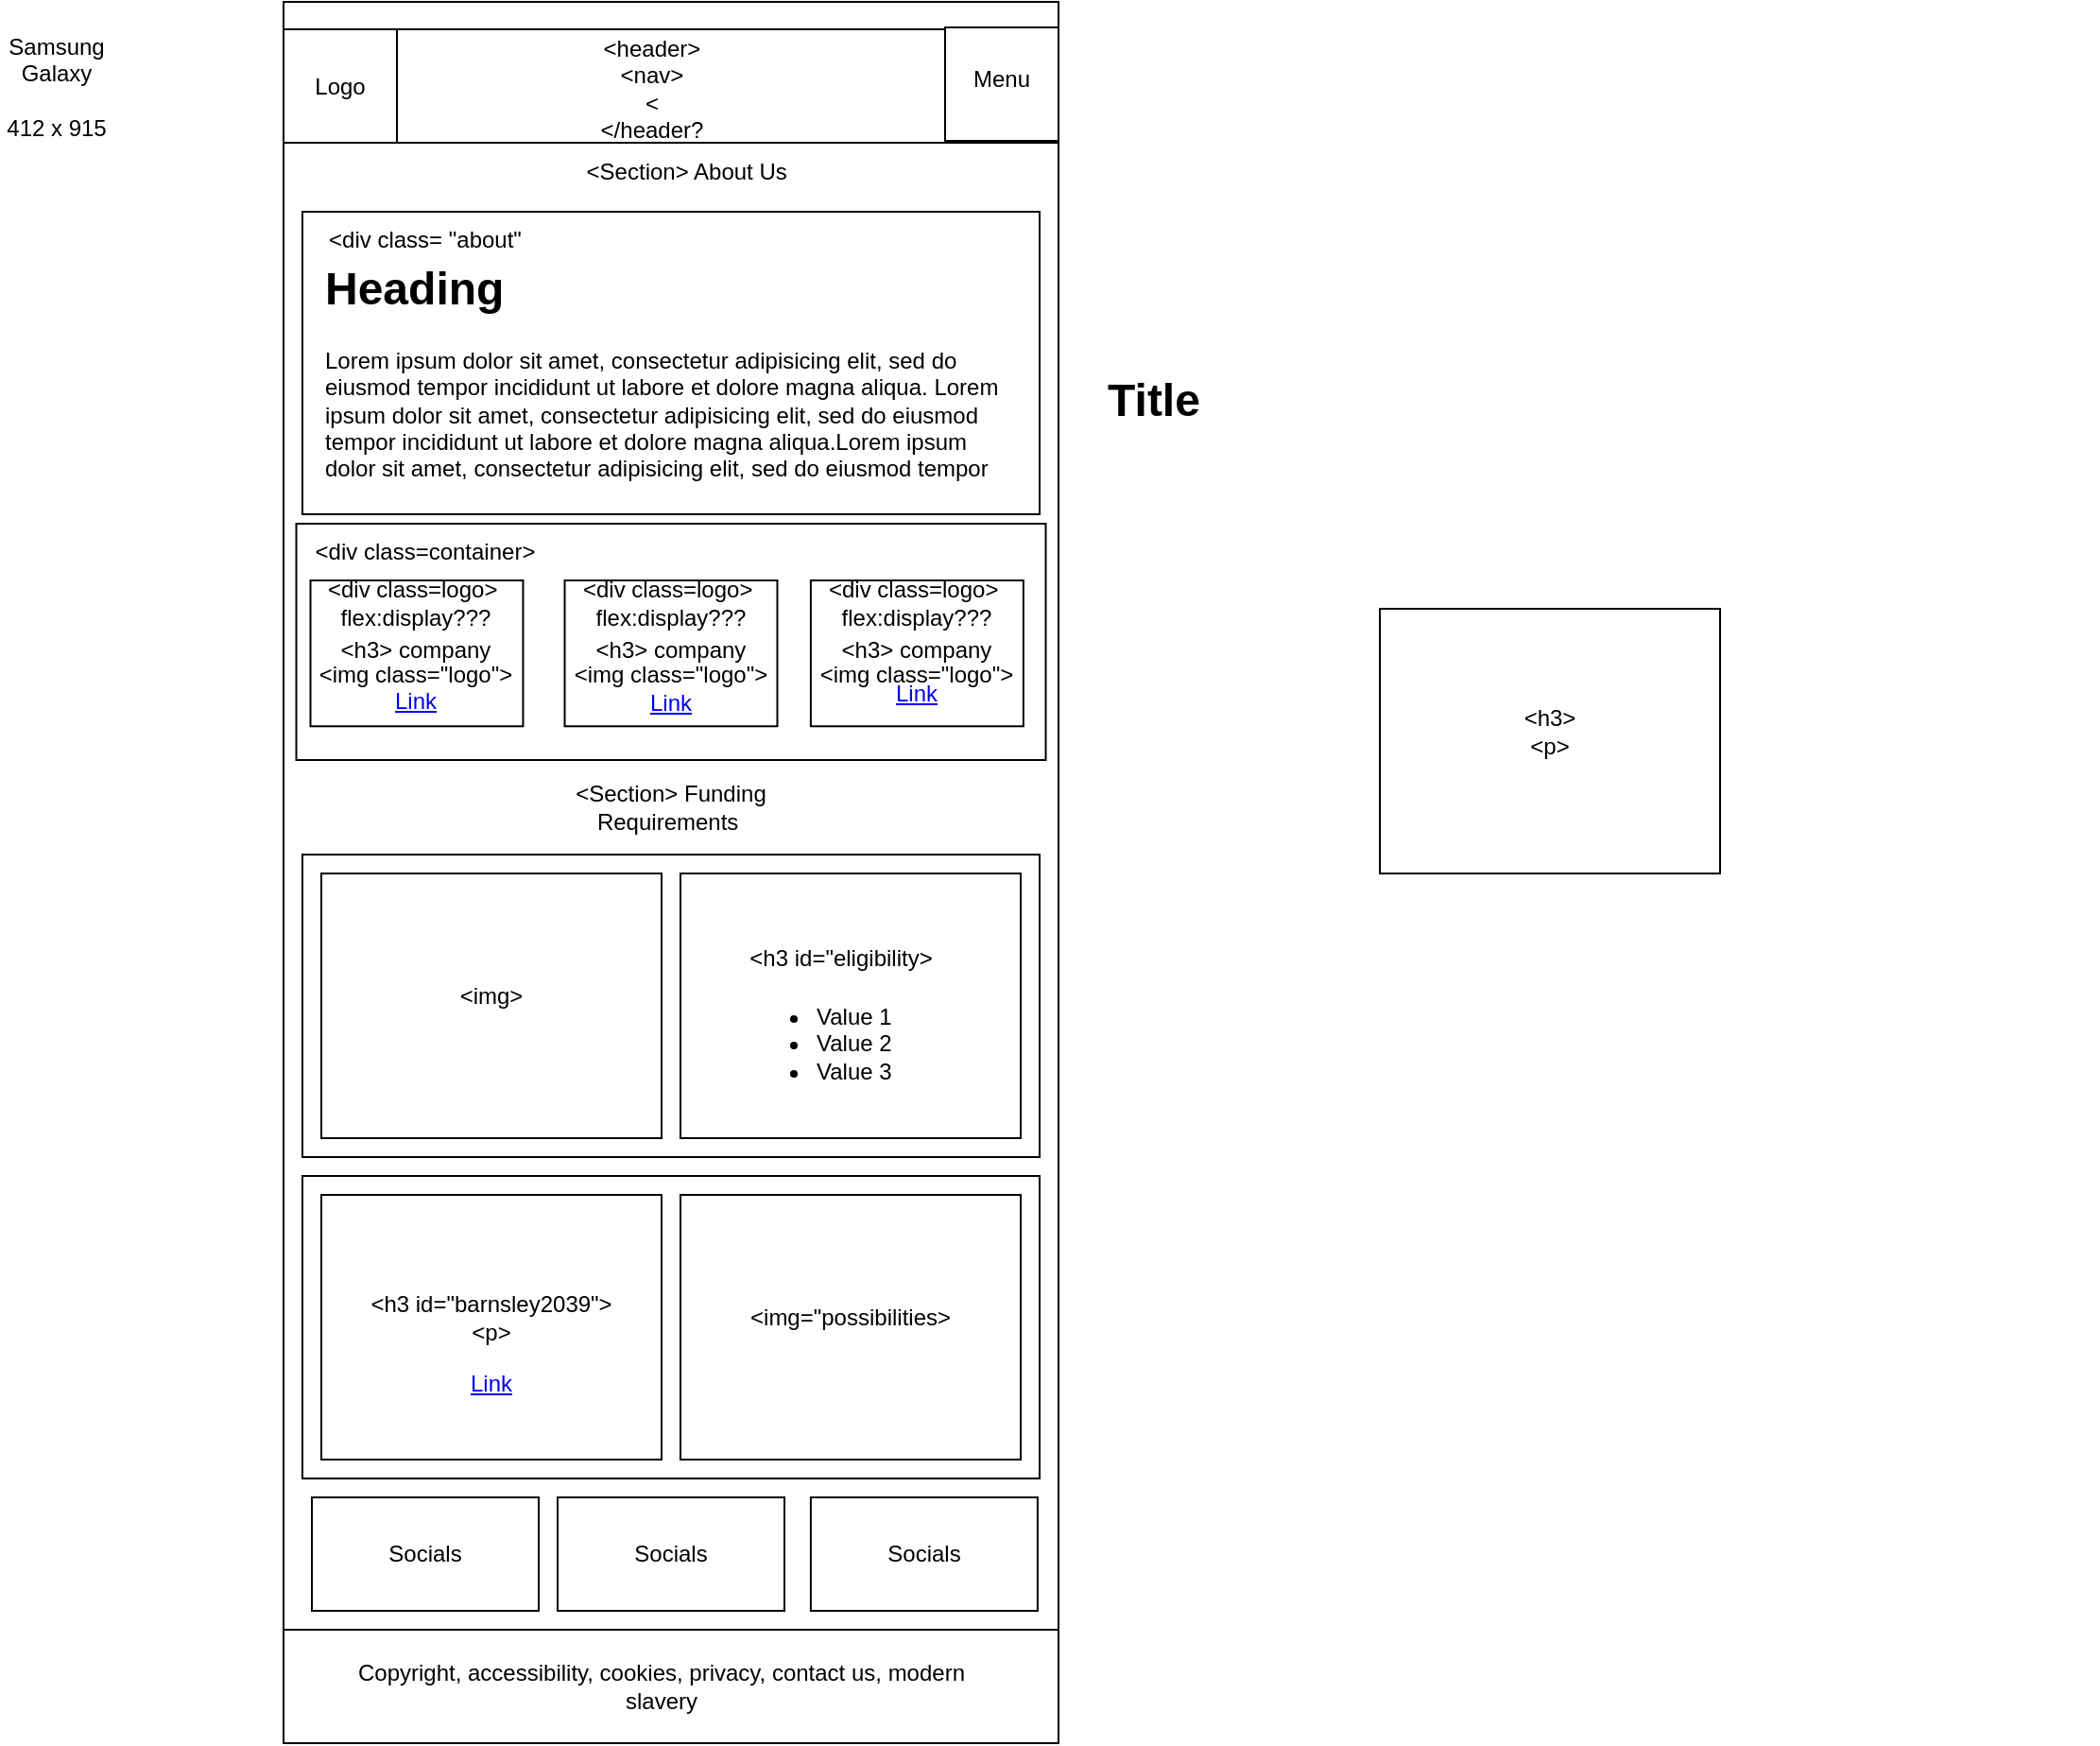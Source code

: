 <mxfile pages="3">
    <diagram name="Page-1" id="Ur3797hBviaDeyJzC1kE">
        <mxGraphModel dx="694" dy="800" grid="1" gridSize="10" guides="1" tooltips="1" connect="1" arrows="1" fold="1" page="0" pageScale="1" pageWidth="827" pageHeight="1169" math="0" shadow="0">
            <root>
                <mxCell id="0"/>
                <mxCell id="1" parent="0"/>
                <mxCell id="ELU-3NMTZ94u4uMhKzEl-1" value="Text" style="text;strokeColor=none;fillColor=none;html=1;align=center;verticalAlign=middle;whiteSpace=wrap;rounded=0;fontSize=16;glass=0;" parent="1" vertex="1">
                    <mxGeometry y="-600" width="410" height="59" as="geometry"/>
                </mxCell>
                <mxCell id="ELU-3NMTZ94u4uMhKzEl-2" value="" style="rounded=0;whiteSpace=wrap;html=1;movable=0;resizable=0;rotatable=0;deletable=0;editable=0;locked=1;connectable=0;" parent="1" vertex="1">
                    <mxGeometry y="-600" width="410" height="920" as="geometry"/>
                </mxCell>
                <mxCell id="ELU-3NMTZ94u4uMhKzEl-4" value="" style="rounded=0;whiteSpace=wrap;html=1;" parent="1" vertex="1">
                    <mxGeometry y="-601" width="410" height="60" as="geometry"/>
                </mxCell>
                <mxCell id="ELU-3NMTZ94u4uMhKzEl-5" value="" style="rounded=0;whiteSpace=wrap;html=1;" parent="1" vertex="1">
                    <mxGeometry y="-586.5" width="410" height="60" as="geometry"/>
                </mxCell>
                <mxCell id="ELU-3NMTZ94u4uMhKzEl-6" value="" style="rounded=0;whiteSpace=wrap;html=1;" parent="1" vertex="1">
                    <mxGeometry y="260" width="410" height="60" as="geometry"/>
                </mxCell>
                <mxCell id="ELU-3NMTZ94u4uMhKzEl-7" value="Samsung Galaxy&lt;div&gt;&lt;br&gt;&lt;/div&gt;&lt;div&gt;412 x 915&lt;/div&gt;" style="text;html=1;align=center;verticalAlign=middle;whiteSpace=wrap;rounded=0;" parent="1" vertex="1">
                    <mxGeometry x="-150" y="-571" width="60" height="30" as="geometry"/>
                </mxCell>
                <mxCell id="ELU-3NMTZ94u4uMhKzEl-11" value="" style="group" parent="1" vertex="1" connectable="0">
                    <mxGeometry y="-586.5" width="60" height="60" as="geometry"/>
                </mxCell>
                <mxCell id="ELU-3NMTZ94u4uMhKzEl-9" value="" style="verticalLabelPosition=bottom;verticalAlign=top;html=1;shape=mxgraph.basic.rect;fillColor2=none;strokeWidth=1;size=20;indent=5;" parent="ELU-3NMTZ94u4uMhKzEl-11" vertex="1">
                    <mxGeometry width="60" height="60" as="geometry"/>
                </mxCell>
                <mxCell id="ELU-3NMTZ94u4uMhKzEl-10" value="Logo" style="text;html=1;align=center;verticalAlign=middle;whiteSpace=wrap;rounded=0;" parent="ELU-3NMTZ94u4uMhKzEl-11" vertex="1">
                    <mxGeometry y="15" width="60" height="30" as="geometry"/>
                </mxCell>
                <mxCell id="ELU-3NMTZ94u4uMhKzEl-12" value="" style="group" parent="1" vertex="1" connectable="0">
                    <mxGeometry x="350" y="-587.5" width="60" height="60" as="geometry"/>
                </mxCell>
                <mxCell id="ELU-3NMTZ94u4uMhKzEl-13" value="" style="verticalLabelPosition=bottom;verticalAlign=top;html=1;shape=mxgraph.basic.rect;fillColor2=none;strokeWidth=1;size=20;indent=5;" parent="ELU-3NMTZ94u4uMhKzEl-12" vertex="1">
                    <mxGeometry width="60" height="60" as="geometry"/>
                </mxCell>
                <mxCell id="ELU-3NMTZ94u4uMhKzEl-14" value="Menu" style="text;html=1;align=center;verticalAlign=middle;whiteSpace=wrap;rounded=0;" parent="ELU-3NMTZ94u4uMhKzEl-12" vertex="1">
                    <mxGeometry y="10" width="60" height="35" as="geometry"/>
                </mxCell>
                <mxCell id="ELU-3NMTZ94u4uMhKzEl-18" value="" style="rounded=0;whiteSpace=wrap;html=1;" parent="1" vertex="1">
                    <mxGeometry x="10" y="-490" width="390" height="160" as="geometry"/>
                </mxCell>
                <mxCell id="ELU-3NMTZ94u4uMhKzEl-15" value="Title" style="text;strokeColor=none;fillColor=none;html=1;fontSize=24;fontStyle=1;verticalAlign=middle;align=center;" parent="1" vertex="1">
                    <mxGeometry x="410" y="-410" width="100" height="40" as="geometry"/>
                </mxCell>
                <mxCell id="ELU-3NMTZ94u4uMhKzEl-16" value="&lt;div&gt;&amp;lt;header&amp;gt;&lt;/div&gt;&lt;div&gt;&amp;lt;nav&amp;gt;&lt;/div&gt;&lt;div&gt;&amp;lt;&lt;/div&gt;&lt;div&gt;&amp;lt;/header?&lt;/div&gt;" style="text;html=1;align=center;verticalAlign=middle;whiteSpace=wrap;rounded=0;" parent="1" vertex="1">
                    <mxGeometry x="50" y="-570.5" width="290" height="30" as="geometry"/>
                </mxCell>
                <mxCell id="ELU-3NMTZ94u4uMhKzEl-23" value="&lt;h1 style=&quot;margin-top: 0px;&quot;&gt;Heading&lt;/h1&gt;&lt;p&gt;Lorem ipsum dolor sit amet, consectetur adipisicing elit, sed do eiusmod tempor incididunt ut labore et dolore magna aliqua.&amp;nbsp;&lt;span style=&quot;background-color: initial;&quot;&gt;Lorem ipsum dolor sit amet, consectetur adipisicing elit, sed do eiusmod tempor incididunt ut labore et dolore magna aliqua.&lt;/span&gt;&lt;span style=&quot;background-color: initial;&quot;&gt;Lorem ipsum dolor sit amet, consectetur adipisicing elit, sed do eiusmod tempor incididunt ut labore et dolore magna aliqua.&lt;/span&gt;&lt;/p&gt;" style="text;html=1;whiteSpace=wrap;overflow=hidden;rounded=0;" parent="1" vertex="1">
                    <mxGeometry x="20" y="-470" width="370" height="120" as="geometry"/>
                </mxCell>
                <mxCell id="ELU-3NMTZ94u4uMhKzEl-24" value="&amp;lt;div class= &quot;about&quot;" style="text;html=1;align=center;verticalAlign=middle;whiteSpace=wrap;rounded=0;" parent="1" vertex="1">
                    <mxGeometry x="10" y="-490" width="130" height="30" as="geometry"/>
                </mxCell>
                <mxCell id="ELU-3NMTZ94u4uMhKzEl-26" value="&amp;lt;Section&amp;gt; About Us&amp;nbsp;" style="text;html=1;align=center;verticalAlign=middle;whiteSpace=wrap;rounded=0;" parent="1" vertex="1">
                    <mxGeometry x="140" y="-526.5" width="150" height="30" as="geometry"/>
                </mxCell>
                <mxCell id="ELU-3NMTZ94u4uMhKzEl-38" value="" style="group" parent="1" vertex="1" connectable="0">
                    <mxGeometry x="570" y="-290" width="390" height="160" as="geometry"/>
                </mxCell>
                <mxCell id="ELU-3NMTZ94u4uMhKzEl-28" value="" style="rounded=0;whiteSpace=wrap;html=1;" parent="ELU-3NMTZ94u4uMhKzEl-38" vertex="1">
                    <mxGeometry x="10" y="10" width="180" height="140" as="geometry"/>
                </mxCell>
                <mxCell id="ELU-3NMTZ94u4uMhKzEl-30" value="&lt;div&gt;&amp;lt;h3&amp;gt;&lt;/div&gt;&amp;lt;p&amp;gt;" style="text;html=1;align=center;verticalAlign=middle;whiteSpace=wrap;rounded=0;" parent="ELU-3NMTZ94u4uMhKzEl-38" vertex="1">
                    <mxGeometry x="70" y="60" width="60" height="30" as="geometry"/>
                </mxCell>
                <mxCell id="ELU-3NMTZ94u4uMhKzEl-39" value="" style="group" parent="1" vertex="1" connectable="0">
                    <mxGeometry x="10" y="-150" width="390" height="160" as="geometry"/>
                </mxCell>
                <mxCell id="ELU-3NMTZ94u4uMhKzEl-40" value="" style="rounded=0;whiteSpace=wrap;html=1;" parent="ELU-3NMTZ94u4uMhKzEl-39" vertex="1">
                    <mxGeometry width="390" height="160" as="geometry"/>
                </mxCell>
                <mxCell id="ELU-3NMTZ94u4uMhKzEl-41" value="" style="rounded=0;whiteSpace=wrap;html=1;" parent="ELU-3NMTZ94u4uMhKzEl-39" vertex="1">
                    <mxGeometry x="10" y="10" width="180" height="140" as="geometry"/>
                </mxCell>
                <mxCell id="ELU-3NMTZ94u4uMhKzEl-42" value="" style="rounded=0;whiteSpace=wrap;html=1;" parent="ELU-3NMTZ94u4uMhKzEl-39" vertex="1">
                    <mxGeometry x="200" y="10" width="180" height="140" as="geometry"/>
                </mxCell>
                <mxCell id="ELU-3NMTZ94u4uMhKzEl-43" value="&lt;div&gt;&amp;lt;h3 id=&quot;eligibility&amp;gt;&lt;/div&gt;" style="text;html=1;align=center;verticalAlign=middle;whiteSpace=wrap;rounded=0;" parent="ELU-3NMTZ94u4uMhKzEl-39" vertex="1">
                    <mxGeometry x="230" y="40" width="110" height="30" as="geometry"/>
                </mxCell>
                <mxCell id="ELU-3NMTZ94u4uMhKzEl-44" value="&amp;lt;img&amp;gt;" style="text;html=1;align=center;verticalAlign=middle;whiteSpace=wrap;rounded=0;" parent="ELU-3NMTZ94u4uMhKzEl-39" vertex="1">
                    <mxGeometry x="70" y="60" width="60" height="30" as="geometry"/>
                </mxCell>
                <mxCell id="ELU-3NMTZ94u4uMhKzEl-88" value="&lt;ul&gt;&lt;li&gt;Value 1&lt;/li&gt;&lt;li&gt;Value 2&lt;/li&gt;&lt;li&gt;Value 3&lt;/li&gt;&lt;/ul&gt;" style="text;strokeColor=none;fillColor=none;html=1;whiteSpace=wrap;verticalAlign=middle;overflow=hidden;" parent="ELU-3NMTZ94u4uMhKzEl-39" vertex="1">
                    <mxGeometry x="230" y="60" width="100" height="80" as="geometry"/>
                </mxCell>
                <mxCell id="ELU-3NMTZ94u4uMhKzEl-45" value="" style="group" parent="1" vertex="1" connectable="0">
                    <mxGeometry x="10" y="20" width="390" height="160" as="geometry"/>
                </mxCell>
                <mxCell id="ELU-3NMTZ94u4uMhKzEl-46" value="" style="rounded=0;whiteSpace=wrap;html=1;" parent="ELU-3NMTZ94u4uMhKzEl-45" vertex="1">
                    <mxGeometry width="390" height="160" as="geometry"/>
                </mxCell>
                <mxCell id="ELU-3NMTZ94u4uMhKzEl-47" value="" style="rounded=0;whiteSpace=wrap;html=1;" parent="ELU-3NMTZ94u4uMhKzEl-45" vertex="1">
                    <mxGeometry x="10" y="10" width="180" height="140" as="geometry"/>
                </mxCell>
                <mxCell id="ELU-3NMTZ94u4uMhKzEl-48" value="" style="rounded=0;whiteSpace=wrap;html=1;" parent="ELU-3NMTZ94u4uMhKzEl-45" vertex="1">
                    <mxGeometry x="200" y="10" width="180" height="140" as="geometry"/>
                </mxCell>
                <mxCell id="ELU-3NMTZ94u4uMhKzEl-49" value="&lt;div&gt;&amp;lt;h3 id=&quot;barnsley2039&quot;&amp;gt;&lt;/div&gt;&amp;lt;p&amp;gt;" style="text;html=1;align=center;verticalAlign=middle;whiteSpace=wrap;rounded=0;" parent="ELU-3NMTZ94u4uMhKzEl-45" vertex="1">
                    <mxGeometry x="20" y="60" width="160" height="30" as="geometry"/>
                </mxCell>
                <mxCell id="ELU-3NMTZ94u4uMhKzEl-50" value="&amp;lt;img=&quot;possibilities&amp;gt;" style="text;html=1;align=center;verticalAlign=middle;whiteSpace=wrap;rounded=0;" parent="ELU-3NMTZ94u4uMhKzEl-45" vertex="1">
                    <mxGeometry x="260" y="60" width="60" height="30" as="geometry"/>
                </mxCell>
                <UserObject label="Link" link="https://www.barnsley.gov.uk/services/our-council/barnsley-2030/" linkTarget="_blank" id="ELU-3NMTZ94u4uMhKzEl-91">
                    <mxCell style="text;html=1;strokeColor=none;fillColor=none;whiteSpace=wrap;align=center;verticalAlign=middle;fontColor=#0000EE;fontStyle=4;" parent="ELU-3NMTZ94u4uMhKzEl-45" vertex="1">
                        <mxGeometry x="70" y="90" width="60" height="40" as="geometry"/>
                    </mxCell>
                </UserObject>
                <mxCell id="ELU-3NMTZ94u4uMhKzEl-27" value="" style="rounded=0;whiteSpace=wrap;html=1;container=0;movable=1;resizable=1;rotatable=1;deletable=1;editable=1;locked=0;connectable=1;" parent="1" vertex="1">
                    <mxGeometry x="6.75" y="-325" width="396.5" height="125" as="geometry"/>
                </mxCell>
                <mxCell id="ELU-3NMTZ94u4uMhKzEl-62" value="&amp;lt;div class=container&amp;gt;" style="text;html=1;align=center;verticalAlign=middle;whiteSpace=wrap;rounded=0;" parent="1" vertex="1">
                    <mxGeometry x="-20" y="-325" width="190" height="30" as="geometry"/>
                </mxCell>
                <mxCell id="ELU-3NMTZ94u4uMhKzEl-78" value="" style="group" parent="1" vertex="1" connectable="0">
                    <mxGeometry x="278.951" y="-295" width="145.29" height="90" as="geometry"/>
                </mxCell>
                <mxCell id="ELU-3NMTZ94u4uMhKzEl-79" value="" style="rounded=0;whiteSpace=wrap;html=1;" parent="ELU-3NMTZ94u4uMhKzEl-78" vertex="1">
                    <mxGeometry width="112.482" height="77.143" as="geometry"/>
                </mxCell>
                <mxCell id="ELU-3NMTZ94u4uMhKzEl-80" value="&amp;lt;img class=&quot;logo&quot;&amp;gt;" style="text;html=1;align=center;verticalAlign=middle;whiteSpace=wrap;rounded=0;" parent="ELU-3NMTZ94u4uMhKzEl-78" vertex="1">
                    <mxGeometry y="27.32" width="112.482" height="45" as="geometry"/>
                </mxCell>
                <mxCell id="ELU-3NMTZ94u4uMhKzEl-82" value="&amp;lt;div class=logo&lt;span style=&quot;background-color: initial;&quot;&gt;&amp;gt;&amp;nbsp;&lt;/span&gt;&lt;div&gt;&lt;span style=&quot;background-color: initial;&quot;&gt;flex:display???&lt;/span&gt;&lt;/div&gt;" style="text;html=1;align=center;verticalAlign=middle;whiteSpace=wrap;rounded=0;" parent="ELU-3NMTZ94u4uMhKzEl-78" vertex="1">
                    <mxGeometry x="-32.807" y="-2.68" width="178.097" height="30" as="geometry"/>
                </mxCell>
                <mxCell id="ELU-3NMTZ94u4uMhKzEl-83" value="&amp;lt;h3&amp;gt; company" style="text;html=1;align=center;verticalAlign=middle;whiteSpace=wrap;rounded=0;" parent="ELU-3NMTZ94u4uMhKzEl-78" vertex="1">
                    <mxGeometry y="17.5" width="112.482" height="38.571" as="geometry"/>
                </mxCell>
                <UserObject label="Link" link="https://www.barnsley.gov.uk" linkTarget="_blank" id="ELU-3NMTZ94u4uMhKzEl-61">
                    <mxCell style="text;html=1;strokeColor=none;fillColor=none;whiteSpace=wrap;align=center;verticalAlign=middle;fontColor=#0000EE;fontStyle=4;" parent="ELU-3NMTZ94u4uMhKzEl-78" vertex="1">
                        <mxGeometry x="28.121" y="40" width="56.241" height="40" as="geometry"/>
                    </mxCell>
                </UserObject>
                <mxCell id="ELU-3NMTZ94u4uMhKzEl-87" value="" style="group" parent="1" vertex="1" connectable="0">
                    <mxGeometry x="115.951" y="-297.68" width="178.097" height="87.68" as="geometry"/>
                </mxCell>
                <mxCell id="ELU-3NMTZ94u4uMhKzEl-73" value="" style="rounded=0;whiteSpace=wrap;html=1;" parent="ELU-3NMTZ94u4uMhKzEl-87" vertex="1">
                    <mxGeometry x="32.807" y="2.68" width="112.482" height="77.143" as="geometry"/>
                </mxCell>
                <mxCell id="ELU-3NMTZ94u4uMhKzEl-74" value="&amp;lt;img class=&quot;logo&quot;&amp;gt;" style="text;html=1;align=center;verticalAlign=middle;whiteSpace=wrap;rounded=0;" parent="ELU-3NMTZ94u4uMhKzEl-87" vertex="1">
                    <mxGeometry x="32.807" y="30.0" width="112.482" height="45" as="geometry"/>
                </mxCell>
                <mxCell id="ELU-3NMTZ94u4uMhKzEl-76" value="&amp;lt;div class=logo&lt;span style=&quot;background-color: initial;&quot;&gt;&amp;gt;&amp;nbsp;&lt;/span&gt;&lt;div&gt;&lt;span style=&quot;background-color: initial;&quot;&gt;flex:display???&lt;/span&gt;&lt;/div&gt;" style="text;html=1;align=center;verticalAlign=middle;whiteSpace=wrap;rounded=0;" parent="ELU-3NMTZ94u4uMhKzEl-87" vertex="1">
                    <mxGeometry width="178.097" height="30" as="geometry"/>
                </mxCell>
                <mxCell id="ELU-3NMTZ94u4uMhKzEl-77" value="&amp;lt;h3&amp;gt; company" style="text;html=1;align=center;verticalAlign=middle;whiteSpace=wrap;rounded=0;" parent="ELU-3NMTZ94u4uMhKzEl-87" vertex="1">
                    <mxGeometry x="32.807" y="20.18" width="112.482" height="38.571" as="geometry"/>
                </mxCell>
                <UserObject label="Link" link="https://www.berneslaihomes.co.uk/" linkTarget="_blank" id="ELU-3NMTZ94u4uMhKzEl-60">
                    <mxCell style="text;html=1;strokeColor=none;fillColor=none;whiteSpace=wrap;align=center;verticalAlign=middle;fontColor=#0000EE;fontStyle=4;" parent="ELU-3NMTZ94u4uMhKzEl-87" vertex="1">
                        <mxGeometry x="60.928" y="47.68" width="56.241" height="40" as="geometry"/>
                    </mxCell>
                </UserObject>
                <mxCell id="ELU-3NMTZ94u4uMhKzEl-29" value="" style="rounded=0;whiteSpace=wrap;html=1;" parent="1" vertex="1">
                    <mxGeometry x="14.249" y="-295" width="112.482" height="77.143" as="geometry"/>
                </mxCell>
                <mxCell id="ELU-3NMTZ94u4uMhKzEl-31" value="&amp;lt;img class=&quot;logo&quot;&amp;gt;" style="text;html=1;align=center;verticalAlign=middle;whiteSpace=wrap;rounded=0;" parent="1" vertex="1">
                    <mxGeometry x="14.249" y="-267.68" width="112.482" height="45" as="geometry"/>
                </mxCell>
                <UserObject label="Link" link="https://www.wates.co.uk/insights/wates-group/culture/introducing-our-new-purpose/" linkTarget="_blank" id="ELU-3NMTZ94u4uMhKzEl-59">
                    <mxCell style="text;html=1;strokeColor=none;fillColor=none;whiteSpace=wrap;align=center;verticalAlign=middle;fontColor=#0000EE;fontStyle=4;" parent="1" vertex="1">
                        <mxGeometry x="42.369" y="-256.429" width="56.241" height="51.429" as="geometry"/>
                    </mxCell>
                </UserObject>
                <mxCell id="ELU-3NMTZ94u4uMhKzEl-70" value="&amp;lt;div class=logo&lt;span style=&quot;background-color: initial;&quot;&gt;&amp;gt;&amp;nbsp;&lt;/span&gt;&lt;div&gt;&lt;span style=&quot;background-color: initial;&quot;&gt;flex:display???&lt;/span&gt;&lt;/div&gt;" style="text;html=1;align=center;verticalAlign=middle;whiteSpace=wrap;rounded=0;" parent="1" vertex="1">
                    <mxGeometry x="-18.559" y="-297.68" width="178.097" height="30" as="geometry"/>
                </mxCell>
                <mxCell id="ELU-3NMTZ94u4uMhKzEl-63" value="&amp;lt;h3&amp;gt; company" style="text;html=1;align=center;verticalAlign=middle;whiteSpace=wrap;rounded=0;" parent="1" vertex="1">
                    <mxGeometry x="14.249" y="-277.5" width="112.482" height="38.571" as="geometry"/>
                </mxCell>
                <mxCell id="ELU-3NMTZ94u4uMhKzEl-90" value="&amp;lt;Section&amp;gt; Funding Requirements&amp;nbsp;" style="text;html=1;align=center;verticalAlign=middle;whiteSpace=wrap;rounded=0;" parent="1" vertex="1">
                    <mxGeometry x="130" y="-190" width="150" height="30" as="geometry"/>
                </mxCell>
                <mxCell id="aCID42fe9a1ZSVelGjBb-1" value="Copyright, accessibility, cookies, privacy, contact us, modern slavery" style="text;html=1;align=center;verticalAlign=middle;whiteSpace=wrap;rounded=0;" parent="1" vertex="1">
                    <mxGeometry x="20" y="275" width="360" height="30" as="geometry"/>
                </mxCell>
                <mxCell id="aCID42fe9a1ZSVelGjBb-2" value="" style="rounded=0;whiteSpace=wrap;html=1;" parent="1" vertex="1">
                    <mxGeometry x="15" y="190" width="120" height="60" as="geometry"/>
                </mxCell>
                <mxCell id="aCID42fe9a1ZSVelGjBb-3" value="" style="rounded=0;whiteSpace=wrap;html=1;" parent="1" vertex="1">
                    <mxGeometry x="145" y="190" width="120" height="60" as="geometry"/>
                </mxCell>
                <mxCell id="aCID42fe9a1ZSVelGjBb-4" value="" style="rounded=0;whiteSpace=wrap;html=1;" parent="1" vertex="1">
                    <mxGeometry x="278.95" y="190" width="120" height="60" as="geometry"/>
                </mxCell>
                <mxCell id="aCID42fe9a1ZSVelGjBb-5" value="Socials" style="text;html=1;align=center;verticalAlign=middle;whiteSpace=wrap;rounded=0;" parent="1" vertex="1">
                    <mxGeometry x="45" y="205" width="60" height="30" as="geometry"/>
                </mxCell>
                <mxCell id="aCID42fe9a1ZSVelGjBb-7" value="Socials" style="text;html=1;align=center;verticalAlign=middle;whiteSpace=wrap;rounded=0;" parent="1" vertex="1">
                    <mxGeometry x="175" y="205" width="60" height="30" as="geometry"/>
                </mxCell>
                <mxCell id="aCID42fe9a1ZSVelGjBb-8" value="Socials" style="text;html=1;align=center;verticalAlign=middle;whiteSpace=wrap;rounded=0;" parent="1" vertex="1">
                    <mxGeometry x="308.95" y="205" width="60" height="30" as="geometry"/>
                </mxCell>
            </root>
        </mxGraphModel>
    </diagram>
    <diagram id="zvwVSyaTnt8daKrOqtdN" name="Page-2">
        <mxGraphModel dx="764" dy="1624" grid="1" gridSize="10" guides="1" tooltips="1" connect="1" arrows="1" fold="1" page="1" pageScale="1" pageWidth="827" pageHeight="1169" math="0" shadow="0">
            <root>
                <mxCell id="0"/>
                <mxCell id="1" parent="0"/>
                <mxCell id="aaP7RK3vRE9qcPhfIbQq-1" value="" style="rounded=0;whiteSpace=wrap;html=1;movable=1;resizable=1;rotatable=1;deletable=1;editable=1;locked=0;connectable=1;" vertex="1" parent="1">
                    <mxGeometry y="-600" width="410" height="920" as="geometry"/>
                </mxCell>
                <mxCell id="LZW7KcNhHTHwKCVLHUJ1-1" value="" style="rounded=0;whiteSpace=wrap;html=1;" vertex="1" parent="1">
                    <mxGeometry y="-586.5" width="410" height="60" as="geometry"/>
                </mxCell>
                <mxCell id="LZW7KcNhHTHwKCVLHUJ1-2" value="" style="verticalLabelPosition=bottom;verticalAlign=top;html=1;shape=mxgraph.basic.rect;fillColor2=none;strokeWidth=1;size=20;indent=5;" vertex="1" parent="1">
                    <mxGeometry y="-586.5" width="60" height="60" as="geometry"/>
                </mxCell>
                <mxCell id="LZW7KcNhHTHwKCVLHUJ1-3" value="Logo" style="text;html=1;align=center;verticalAlign=middle;whiteSpace=wrap;rounded=0;" vertex="1" parent="1">
                    <mxGeometry y="-571.5" width="60" height="30" as="geometry"/>
                </mxCell>
                <mxCell id="LZW7KcNhHTHwKCVLHUJ1-4" value="" style="group" vertex="1" connectable="0" parent="1">
                    <mxGeometry x="350" y="-587.5" width="60" height="60" as="geometry"/>
                </mxCell>
                <mxCell id="LZW7KcNhHTHwKCVLHUJ1-5" value="" style="verticalLabelPosition=bottom;verticalAlign=top;html=1;shape=mxgraph.basic.rect;fillColor2=none;strokeWidth=1;size=20;indent=5;" vertex="1" parent="LZW7KcNhHTHwKCVLHUJ1-4">
                    <mxGeometry width="60" height="60" as="geometry"/>
                </mxCell>
                <mxCell id="LZW7KcNhHTHwKCVLHUJ1-6" value="Menu" style="text;html=1;align=center;verticalAlign=middle;whiteSpace=wrap;rounded=0;" vertex="1" parent="LZW7KcNhHTHwKCVLHUJ1-4">
                    <mxGeometry y="10" width="60" height="35" as="geometry"/>
                </mxCell>
                <mxCell id="e6_xIl90fWu42nZ8HRkI-1" value="" style="rounded=0;whiteSpace=wrap;html=1;" vertex="1" parent="1">
                    <mxGeometry y="260" width="410" height="60" as="geometry"/>
                </mxCell>
                <mxCell id="e6_xIl90fWu42nZ8HRkI-2" value="Copyright, accessibility, cookies, privacy, contact us, modern slavery" style="text;html=1;align=center;verticalAlign=middle;whiteSpace=wrap;rounded=0;" vertex="1" parent="1">
                    <mxGeometry x="20" y="275" width="360" height="30" as="geometry"/>
                </mxCell>
                <mxCell id="e6_xIl90fWu42nZ8HRkI-3" value="" style="rounded=0;whiteSpace=wrap;html=1;" vertex="1" parent="1">
                    <mxGeometry x="15" y="190" width="120" height="60" as="geometry"/>
                </mxCell>
                <mxCell id="e6_xIl90fWu42nZ8HRkI-4" value="" style="rounded=0;whiteSpace=wrap;html=1;" vertex="1" parent="1">
                    <mxGeometry x="145" y="190" width="120" height="60" as="geometry"/>
                </mxCell>
                <mxCell id="e6_xIl90fWu42nZ8HRkI-5" value="" style="rounded=0;whiteSpace=wrap;html=1;" vertex="1" parent="1">
                    <mxGeometry x="278.95" y="190" width="120" height="60" as="geometry"/>
                </mxCell>
                <mxCell id="e6_xIl90fWu42nZ8HRkI-6" value="Socials" style="text;html=1;align=center;verticalAlign=middle;whiteSpace=wrap;rounded=0;" vertex="1" parent="1">
                    <mxGeometry x="45" y="205" width="60" height="30" as="geometry"/>
                </mxCell>
                <mxCell id="e6_xIl90fWu42nZ8HRkI-7" value="Socials" style="text;html=1;align=center;verticalAlign=middle;whiteSpace=wrap;rounded=0;" vertex="1" parent="1">
                    <mxGeometry x="175" y="205" width="60" height="30" as="geometry"/>
                </mxCell>
                <mxCell id="e6_xIl90fWu42nZ8HRkI-8" value="Socials" style="text;html=1;align=center;verticalAlign=middle;whiteSpace=wrap;rounded=0;" vertex="1" parent="1">
                    <mxGeometry x="308.95" y="205" width="60" height="30" as="geometry"/>
                </mxCell>
                <mxCell id="e6_xIl90fWu42nZ8HRkI-9" value="" style="rounded=0;whiteSpace=wrap;html=1;" vertex="1" parent="1">
                    <mxGeometry x="10" y="-520" width="390" height="690" as="geometry"/>
                </mxCell>
                <mxCell id="e6_xIl90fWu42nZ8HRkI-10" value="flex box gallery" style="text;html=1;align=center;verticalAlign=middle;whiteSpace=wrap;rounded=0;" vertex="1" parent="1">
                    <mxGeometry x="20" y="-500" width="60" height="30" as="geometry"/>
                </mxCell>
            </root>
        </mxGraphModel>
    </diagram>
    <diagram name="Page-3" id="Cri1dkzUm9s3WJXUu1gP">
        <mxGraphModel dx="764" dy="1624" grid="1" gridSize="10" guides="1" tooltips="1" connect="1" arrows="1" fold="1" page="1" pageScale="1" pageWidth="827" pageHeight="1169" math="0" shadow="0">
            <root>
                <mxCell id="9EMLMFGV6BXFYOFSq8Wl-0"/>
                <mxCell id="9EMLMFGV6BXFYOFSq8Wl-1" parent="9EMLMFGV6BXFYOFSq8Wl-0"/>
                <mxCell id="9EMLMFGV6BXFYOFSq8Wl-2" value="" style="rounded=0;whiteSpace=wrap;html=1;movable=1;resizable=1;rotatable=1;deletable=1;editable=1;locked=0;connectable=1;" vertex="1" parent="9EMLMFGV6BXFYOFSq8Wl-1">
                    <mxGeometry y="-600" width="410" height="920" as="geometry"/>
                </mxCell>
                <mxCell id="9EMLMFGV6BXFYOFSq8Wl-3" value="" style="rounded=0;whiteSpace=wrap;html=1;" vertex="1" parent="9EMLMFGV6BXFYOFSq8Wl-1">
                    <mxGeometry y="-586.5" width="410" height="60" as="geometry"/>
                </mxCell>
                <mxCell id="9EMLMFGV6BXFYOFSq8Wl-4" value="" style="verticalLabelPosition=bottom;verticalAlign=top;html=1;shape=mxgraph.basic.rect;fillColor2=none;strokeWidth=1;size=20;indent=5;" vertex="1" parent="9EMLMFGV6BXFYOFSq8Wl-1">
                    <mxGeometry y="-586.5" width="60" height="60" as="geometry"/>
                </mxCell>
                <mxCell id="9EMLMFGV6BXFYOFSq8Wl-5" value="Logo" style="text;html=1;align=center;verticalAlign=middle;whiteSpace=wrap;rounded=0;" vertex="1" parent="9EMLMFGV6BXFYOFSq8Wl-1">
                    <mxGeometry y="-571.5" width="60" height="30" as="geometry"/>
                </mxCell>
                <mxCell id="9EMLMFGV6BXFYOFSq8Wl-6" value="" style="group" vertex="1" connectable="0" parent="9EMLMFGV6BXFYOFSq8Wl-1">
                    <mxGeometry x="350" y="-587.5" width="60" height="60" as="geometry"/>
                </mxCell>
                <mxCell id="9EMLMFGV6BXFYOFSq8Wl-7" value="" style="verticalLabelPosition=bottom;verticalAlign=top;html=1;shape=mxgraph.basic.rect;fillColor2=none;strokeWidth=1;size=20;indent=5;" vertex="1" parent="9EMLMFGV6BXFYOFSq8Wl-6">
                    <mxGeometry width="60" height="60" as="geometry"/>
                </mxCell>
                <mxCell id="9EMLMFGV6BXFYOFSq8Wl-8" value="Menu" style="text;html=1;align=center;verticalAlign=middle;whiteSpace=wrap;rounded=0;" vertex="1" parent="9EMLMFGV6BXFYOFSq8Wl-6">
                    <mxGeometry y="10" width="60" height="35" as="geometry"/>
                </mxCell>
                <mxCell id="9EMLMFGV6BXFYOFSq8Wl-9" value="" style="rounded=0;whiteSpace=wrap;html=1;" vertex="1" parent="9EMLMFGV6BXFYOFSq8Wl-1">
                    <mxGeometry y="260" width="410" height="60" as="geometry"/>
                </mxCell>
                <mxCell id="9EMLMFGV6BXFYOFSq8Wl-10" value="Copyright, accessibility, cookies, privacy, contact us, modern slavery" style="text;html=1;align=center;verticalAlign=middle;whiteSpace=wrap;rounded=0;" vertex="1" parent="9EMLMFGV6BXFYOFSq8Wl-1">
                    <mxGeometry x="20" y="275" width="360" height="30" as="geometry"/>
                </mxCell>
                <mxCell id="9EMLMFGV6BXFYOFSq8Wl-11" value="" style="rounded=0;whiteSpace=wrap;html=1;" vertex="1" parent="9EMLMFGV6BXFYOFSq8Wl-1">
                    <mxGeometry x="15" y="190" width="120" height="60" as="geometry"/>
                </mxCell>
                <mxCell id="9EMLMFGV6BXFYOFSq8Wl-12" value="" style="rounded=0;whiteSpace=wrap;html=1;" vertex="1" parent="9EMLMFGV6BXFYOFSq8Wl-1">
                    <mxGeometry x="145" y="190" width="120" height="60" as="geometry"/>
                </mxCell>
                <mxCell id="9EMLMFGV6BXFYOFSq8Wl-13" value="" style="rounded=0;whiteSpace=wrap;html=1;" vertex="1" parent="9EMLMFGV6BXFYOFSq8Wl-1">
                    <mxGeometry x="278.95" y="190" width="120" height="60" as="geometry"/>
                </mxCell>
                <mxCell id="9EMLMFGV6BXFYOFSq8Wl-14" value="Socials" style="text;html=1;align=center;verticalAlign=middle;whiteSpace=wrap;rounded=0;" vertex="1" parent="9EMLMFGV6BXFYOFSq8Wl-1">
                    <mxGeometry x="45" y="205" width="60" height="30" as="geometry"/>
                </mxCell>
                <mxCell id="9EMLMFGV6BXFYOFSq8Wl-15" value="Socials" style="text;html=1;align=center;verticalAlign=middle;whiteSpace=wrap;rounded=0;" vertex="1" parent="9EMLMFGV6BXFYOFSq8Wl-1">
                    <mxGeometry x="175" y="205" width="60" height="30" as="geometry"/>
                </mxCell>
                <mxCell id="9EMLMFGV6BXFYOFSq8Wl-16" value="Socials" style="text;html=1;align=center;verticalAlign=middle;whiteSpace=wrap;rounded=0;" vertex="1" parent="9EMLMFGV6BXFYOFSq8Wl-1">
                    <mxGeometry x="308.95" y="205" width="60" height="30" as="geometry"/>
                </mxCell>
                <mxCell id="9EMLMFGV6BXFYOFSq8Wl-17" value="" style="rounded=0;whiteSpace=wrap;html=1;" vertex="1" parent="9EMLMFGV6BXFYOFSq8Wl-1">
                    <mxGeometry x="10" y="-526.5" width="390" height="690" as="geometry"/>
                </mxCell>
                <mxCell id="9EMLMFGV6BXFYOFSq8Wl-18" value="flex box gallery" style="text;html=1;align=center;verticalAlign=middle;whiteSpace=wrap;rounded=0;" vertex="1" parent="9EMLMFGV6BXFYOFSq8Wl-1">
                    <mxGeometry x="20" y="-500" width="60" height="30" as="geometry"/>
                </mxCell>
                <mxCell id="gRk3VgxQ1Z1zPodt_rE5-1" value="" style="rounded=0;whiteSpace=wrap;html=1;" vertex="1" parent="9EMLMFGV6BXFYOFSq8Wl-1">
                    <mxGeometry x="20" y="-500" width="250" height="450" as="geometry"/>
                </mxCell>
                <mxCell id="gRk3VgxQ1Z1zPodt_rE5-3" value="" style="rounded=1;whiteSpace=wrap;html=1;" vertex="1" parent="9EMLMFGV6BXFYOFSq8Wl-1">
                    <mxGeometry x="45" y="-436" width="195" height="20" as="geometry"/>
                </mxCell>
                <mxCell id="gRk3VgxQ1Z1zPodt_rE5-4" value="Text" style="text;html=1;align=center;verticalAlign=middle;whiteSpace=wrap;rounded=0;" vertex="1" parent="9EMLMFGV6BXFYOFSq8Wl-1">
                    <mxGeometry x="30" y="-460" width="60" height="30" as="geometry"/>
                </mxCell>
                <mxCell id="gRk3VgxQ1Z1zPodt_rE5-5" value="Contact us" style="text;strokeColor=none;fillColor=none;html=1;fontSize=24;fontStyle=1;verticalAlign=middle;align=center;" vertex="1" parent="9EMLMFGV6BXFYOFSq8Wl-1">
                    <mxGeometry x="45" y="-490" width="100" height="40" as="geometry"/>
                </mxCell>
                <mxCell id="gRk3VgxQ1Z1zPodt_rE5-6" value="" style="rounded=1;whiteSpace=wrap;html=1;" vertex="1" parent="9EMLMFGV6BXFYOFSq8Wl-1">
                    <mxGeometry x="45" y="-386" width="195" height="20" as="geometry"/>
                </mxCell>
                <mxCell id="gRk3VgxQ1Z1zPodt_rE5-7" value="Text" style="text;html=1;align=center;verticalAlign=middle;whiteSpace=wrap;rounded=0;" vertex="1" parent="9EMLMFGV6BXFYOFSq8Wl-1">
                    <mxGeometry x="30" y="-410" width="60" height="30" as="geometry"/>
                </mxCell>
                <mxCell id="gRk3VgxQ1Z1zPodt_rE5-8" value="" style="rounded=1;whiteSpace=wrap;html=1;" vertex="1" parent="9EMLMFGV6BXFYOFSq8Wl-1">
                    <mxGeometry x="45" y="-336" width="195" height="20" as="geometry"/>
                </mxCell>
                <mxCell id="gRk3VgxQ1Z1zPodt_rE5-9" value="Text" style="text;html=1;align=center;verticalAlign=middle;whiteSpace=wrap;rounded=0;" vertex="1" parent="9EMLMFGV6BXFYOFSq8Wl-1">
                    <mxGeometry x="30" y="-360" width="60" height="30" as="geometry"/>
                </mxCell>
                <mxCell id="gRk3VgxQ1Z1zPodt_rE5-10" value="" style="rounded=1;whiteSpace=wrap;html=1;" vertex="1" parent="9EMLMFGV6BXFYOFSq8Wl-1">
                    <mxGeometry x="50" y="-286" width="195" height="20" as="geometry"/>
                </mxCell>
                <mxCell id="gRk3VgxQ1Z1zPodt_rE5-11" value="Text" style="text;html=1;align=center;verticalAlign=middle;whiteSpace=wrap;rounded=0;" vertex="1" parent="9EMLMFGV6BXFYOFSq8Wl-1">
                    <mxGeometry x="35" y="-310" width="60" height="30" as="geometry"/>
                </mxCell>
                <mxCell id="gRk3VgxQ1Z1zPodt_rE5-12" value="" style="rounded=1;whiteSpace=wrap;html=1;" vertex="1" parent="9EMLMFGV6BXFYOFSq8Wl-1">
                    <mxGeometry x="45" y="-242" width="195" height="52" as="geometry"/>
                </mxCell>
                <mxCell id="gRk3VgxQ1Z1zPodt_rE5-13" value="Text" style="text;html=1;align=center;verticalAlign=middle;whiteSpace=wrap;rounded=0;" vertex="1" parent="9EMLMFGV6BXFYOFSq8Wl-1">
                    <mxGeometry x="30" y="-266" width="60" height="30" as="geometry"/>
                </mxCell>
                <mxCell id="gRk3VgxQ1Z1zPodt_rE5-14" value="" style="shape=ext;double=1;rounded=1;whiteSpace=wrap;html=1;" vertex="1" parent="9EMLMFGV6BXFYOFSq8Wl-1">
                    <mxGeometry x="60" y="-90" width="180" height="24" as="geometry"/>
                </mxCell>
                <mxCell id="gRk3VgxQ1Z1zPodt_rE5-15" value="Text" style="text;html=1;align=center;verticalAlign=middle;whiteSpace=wrap;rounded=0;" vertex="1" parent="9EMLMFGV6BXFYOFSq8Wl-1">
                    <mxGeometry x="120" y="-93" width="60" height="30" as="geometry"/>
                </mxCell>
                <mxCell id="gRk3VgxQ1Z1zPodt_rE5-16" value="" style="shape=table;startSize=0;container=1;collapsible=0;childLayout=tableLayout;fontSize=11;fillColor=none;strokeColor=none;" vertex="1" parent="9EMLMFGV6BXFYOFSq8Wl-1">
                    <mxGeometry x="85" y="-170" width="60" height="30" as="geometry"/>
                </mxCell>
                <mxCell id="gRk3VgxQ1Z1zPodt_rE5-17" value="" style="shape=tableRow;horizontal=0;startSize=0;swimlaneHead=0;swimlaneBody=0;strokeColor=inherit;top=0;left=0;bottom=0;right=0;collapsible=0;dropTarget=0;fillColor=none;points=[[0,0.5],[1,0.5]];portConstraint=eastwest;fontSize=16;" vertex="1" parent="gRk3VgxQ1Z1zPodt_rE5-16">
                    <mxGeometry width="60" height="15" as="geometry"/>
                </mxCell>
                <mxCell id="gRk3VgxQ1Z1zPodt_rE5-18" value="Item 1" style="shape=partialRectangle;html=1;whiteSpace=wrap;connectable=0;strokeColor=inherit;overflow=hidden;fillColor=none;top=0;left=0;bottom=0;right=0;pointerEvents=1;fontSize=12;align=left;spacingLeft=5;" vertex="1" parent="gRk3VgxQ1Z1zPodt_rE5-17">
                    <mxGeometry width="60" height="15" as="geometry">
                        <mxRectangle width="60" height="15" as="alternateBounds"/>
                    </mxGeometry>
                </mxCell>
                <mxCell id="gRk3VgxQ1Z1zPodt_rE5-19" value="" style="shape=tableRow;horizontal=0;startSize=0;swimlaneHead=0;swimlaneBody=0;strokeColor=inherit;top=0;left=0;bottom=0;right=0;collapsible=0;dropTarget=0;fillColor=none;points=[[0,0.5],[1,0.5]];portConstraint=eastwest;fontSize=16;" vertex="1" parent="gRk3VgxQ1Z1zPodt_rE5-16">
                    <mxGeometry y="15" width="60" height="15" as="geometry"/>
                </mxCell>
                <mxCell id="gRk3VgxQ1Z1zPodt_rE5-20" value="Item 2" style="shape=partialRectangle;html=1;whiteSpace=wrap;connectable=0;strokeColor=inherit;overflow=hidden;fillColor=none;top=0;left=0;bottom=0;right=0;pointerEvents=1;fontSize=12;align=left;spacingLeft=5;" vertex="1" parent="gRk3VgxQ1Z1zPodt_rE5-19">
                    <mxGeometry width="60" height="15" as="geometry">
                        <mxRectangle width="60" height="15" as="alternateBounds"/>
                    </mxGeometry>
                </mxCell>
                <mxCell id="gRk3VgxQ1Z1zPodt_rE5-25" value="" style="whiteSpace=wrap;html=1;aspect=fixed;" vertex="1" parent="9EMLMFGV6BXFYOFSq8Wl-1">
                    <mxGeometry x="75" y="-166" width="10" height="10" as="geometry"/>
                </mxCell>
                <mxCell id="gRk3VgxQ1Z1zPodt_rE5-26" value="" style="whiteSpace=wrap;html=1;aspect=fixed;" vertex="1" parent="9EMLMFGV6BXFYOFSq8Wl-1">
                    <mxGeometry x="75" y="-149" width="10" height="10" as="geometry"/>
                </mxCell>
                <mxCell id="gRk3VgxQ1Z1zPodt_rE5-27" value="&amp;lt;img&amp;gt;" style="text;html=1;align=center;verticalAlign=middle;whiteSpace=wrap;rounded=0;" vertex="1" parent="9EMLMFGV6BXFYOFSq8Wl-1">
                    <mxGeometry x="308.95" y="-386" width="60" height="30" as="geometry"/>
                </mxCell>
            </root>
        </mxGraphModel>
    </diagram>
</mxfile>